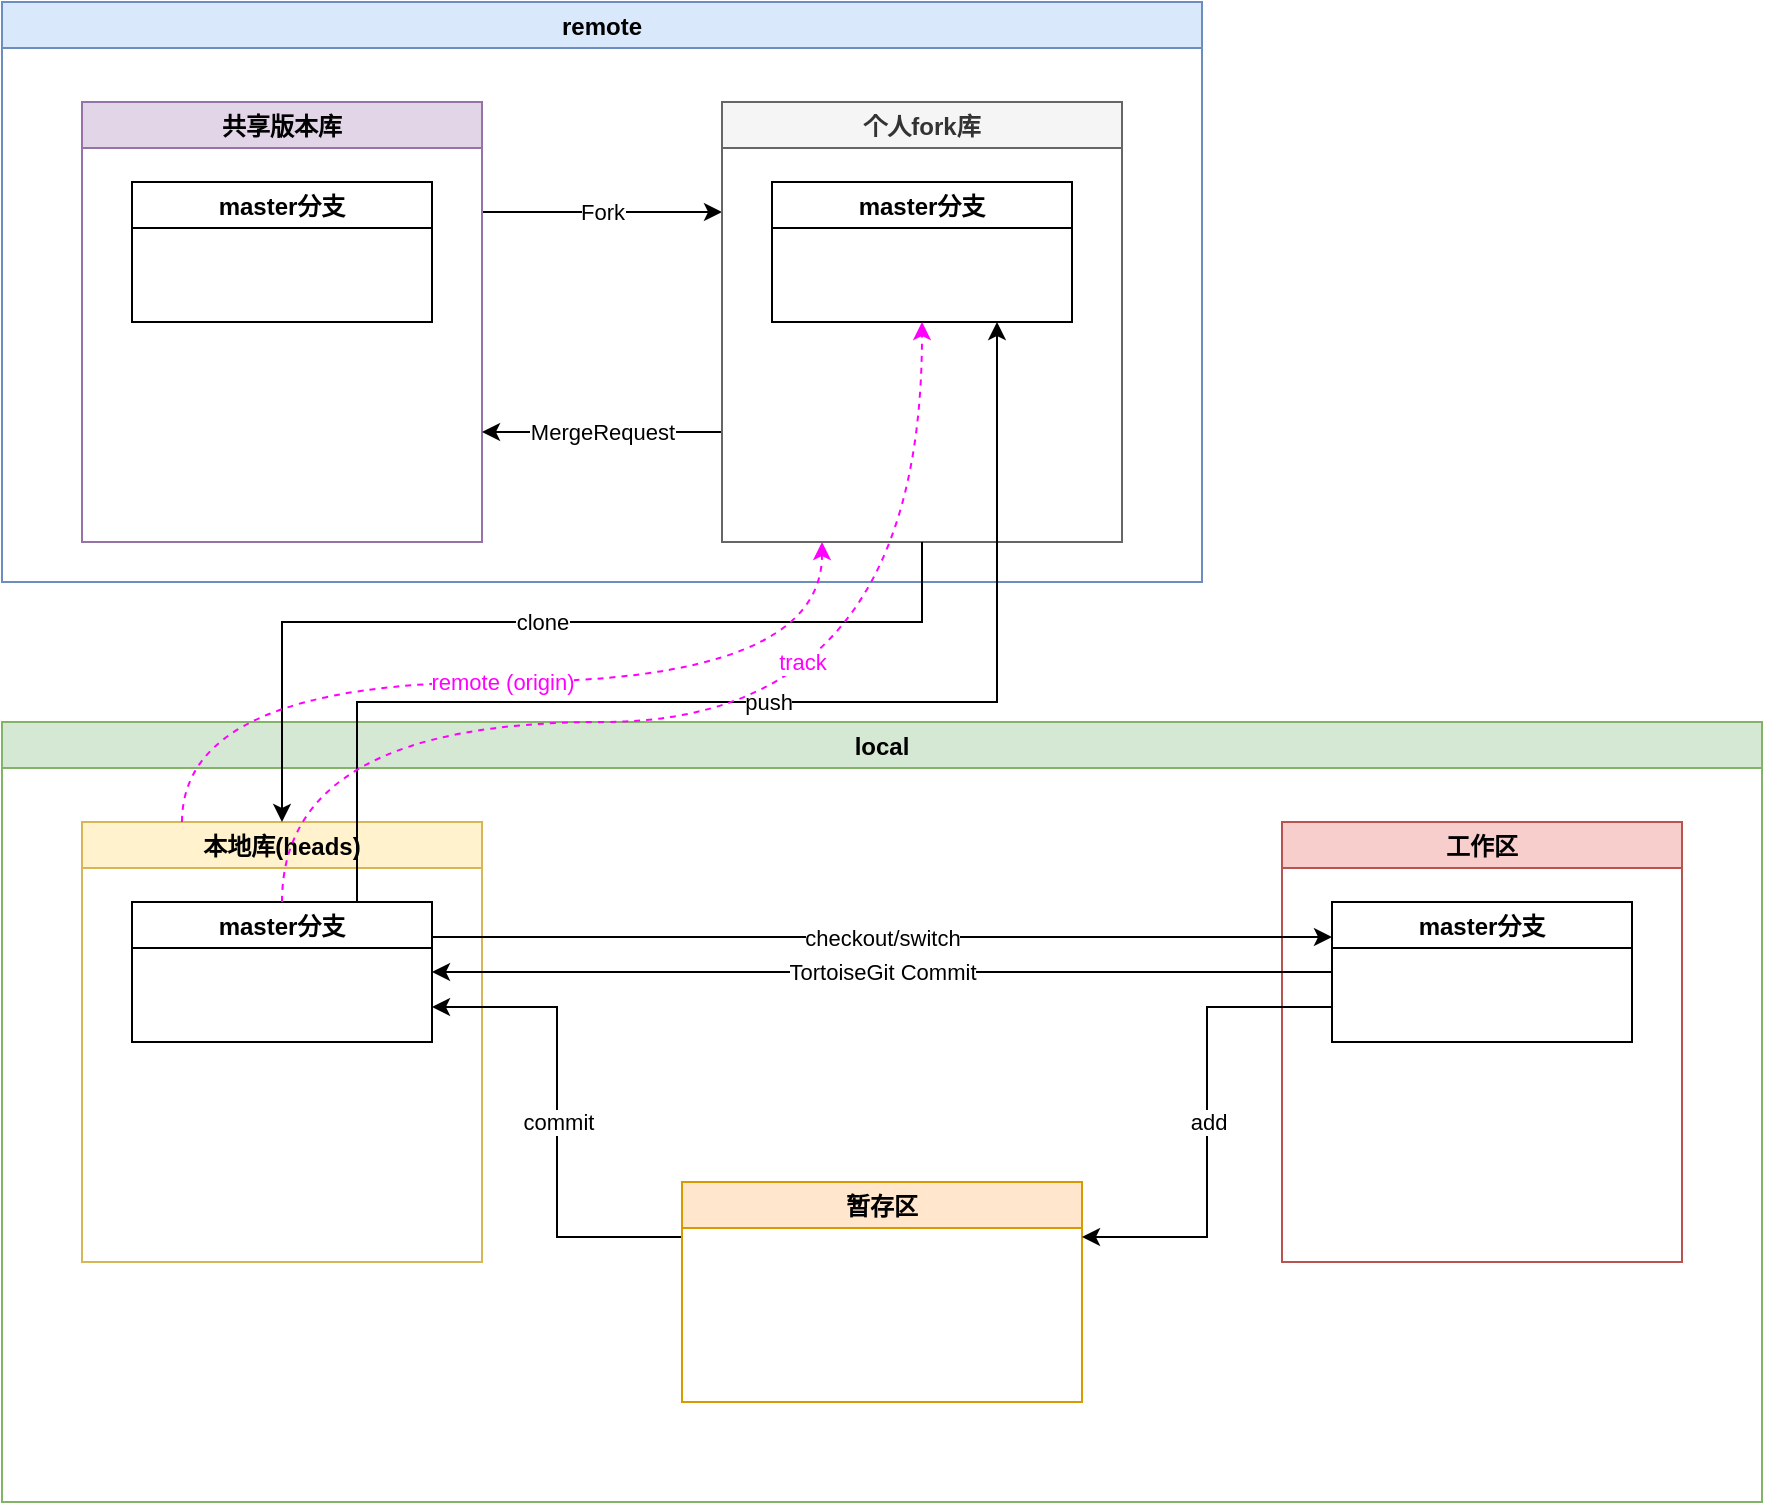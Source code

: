 <mxfile version="16.1.0" type="github" pages="2">
  <diagram id="NaEb7eJQa-QKAy5xCqQO" name="首次">
    <mxGraphModel dx="1422" dy="762" grid="1" gridSize="10" guides="1" tooltips="1" connect="1" arrows="1" fold="1" page="1" pageScale="1" pageWidth="1169" pageHeight="827" math="0" shadow="0">
      <root>
        <mxCell id="0" />
        <mxCell id="1" parent="0" />
        <mxCell id="h9Qk-xgom7_sQPxiCuEm-5" value="remote" style="swimlane;fillColor=#dae8fc;strokeColor=#6c8ebf;" vertex="1" parent="1">
          <mxGeometry x="80" y="40" width="600" height="290" as="geometry">
            <mxRectangle x="270" y="60" width="130" height="23" as="alternateBounds" />
          </mxGeometry>
        </mxCell>
        <mxCell id="h9Qk-xgom7_sQPxiCuEm-9" value="Fork" style="edgeStyle=orthogonalEdgeStyle;rounded=0;orthogonalLoop=1;jettySize=auto;html=1;exitX=1;exitY=0.25;exitDx=0;exitDy=0;entryX=0;entryY=0.25;entryDx=0;entryDy=0;" edge="1" parent="h9Qk-xgom7_sQPxiCuEm-5" source="h9Qk-xgom7_sQPxiCuEm-7" target="h9Qk-xgom7_sQPxiCuEm-8">
          <mxGeometry relative="1" as="geometry" />
        </mxCell>
        <mxCell id="h9Qk-xgom7_sQPxiCuEm-7" value="共享版本库" style="swimlane;fillColor=#e1d5e7;strokeColor=#9673a6;" vertex="1" parent="h9Qk-xgom7_sQPxiCuEm-5">
          <mxGeometry x="40" y="50" width="200" height="220" as="geometry" />
        </mxCell>
        <mxCell id="h9Qk-xgom7_sQPxiCuEm-12" value="master分支" style="swimlane;" vertex="1" parent="h9Qk-xgom7_sQPxiCuEm-7">
          <mxGeometry x="25" y="40" width="150" height="70" as="geometry" />
        </mxCell>
        <mxCell id="h9Qk-xgom7_sQPxiCuEm-10" value="MergeRequest" style="edgeStyle=orthogonalEdgeStyle;rounded=0;orthogonalLoop=1;jettySize=auto;html=1;exitX=0;exitY=0.75;exitDx=0;exitDy=0;entryX=1;entryY=0.75;entryDx=0;entryDy=0;" edge="1" parent="h9Qk-xgom7_sQPxiCuEm-5" source="h9Qk-xgom7_sQPxiCuEm-8" target="h9Qk-xgom7_sQPxiCuEm-7">
          <mxGeometry relative="1" as="geometry" />
        </mxCell>
        <mxCell id="h9Qk-xgom7_sQPxiCuEm-8" value="个人fork库" style="swimlane;fillColor=#f5f5f5;strokeColor=#666666;fontColor=#333333;" vertex="1" parent="h9Qk-xgom7_sQPxiCuEm-5">
          <mxGeometry x="360" y="50" width="200" height="220" as="geometry" />
        </mxCell>
        <mxCell id="h9Qk-xgom7_sQPxiCuEm-14" value="master分支" style="swimlane;" vertex="1" parent="h9Qk-xgom7_sQPxiCuEm-8">
          <mxGeometry x="25" y="40" width="150" height="70" as="geometry" />
        </mxCell>
        <mxCell id="h9Qk-xgom7_sQPxiCuEm-6" value="local" style="swimlane;fillColor=#d5e8d4;strokeColor=#82b366;" vertex="1" parent="1">
          <mxGeometry x="80" y="400" width="880" height="390" as="geometry">
            <mxRectangle x="270" y="60" width="130" height="23" as="alternateBounds" />
          </mxGeometry>
        </mxCell>
        <mxCell id="h9Qk-xgom7_sQPxiCuEm-15" value="本地库(heads)" style="swimlane;fillColor=#fff2cc;strokeColor=#d6b656;" vertex="1" parent="h9Qk-xgom7_sQPxiCuEm-6">
          <mxGeometry x="40" y="50" width="200" height="220" as="geometry" />
        </mxCell>
        <mxCell id="h9Qk-xgom7_sQPxiCuEm-16" value="master分支" style="swimlane;" vertex="1" parent="h9Qk-xgom7_sQPxiCuEm-15">
          <mxGeometry x="25" y="40" width="150" height="70" as="geometry" />
        </mxCell>
        <mxCell id="h9Qk-xgom7_sQPxiCuEm-17" value="工作区" style="swimlane;fillColor=#f8cecc;strokeColor=#b85450;" vertex="1" parent="h9Qk-xgom7_sQPxiCuEm-6">
          <mxGeometry x="640" y="50" width="200" height="220" as="geometry" />
        </mxCell>
        <mxCell id="h9Qk-xgom7_sQPxiCuEm-18" value="master分支" style="swimlane;" vertex="1" parent="h9Qk-xgom7_sQPxiCuEm-17">
          <mxGeometry x="25" y="40" width="150" height="70" as="geometry" />
        </mxCell>
        <mxCell id="h9Qk-xgom7_sQPxiCuEm-21" value="checkout/switch" style="edgeStyle=orthogonalEdgeStyle;rounded=0;orthogonalLoop=1;jettySize=auto;html=1;exitX=1;exitY=0.25;exitDx=0;exitDy=0;entryX=0;entryY=0.25;entryDx=0;entryDy=0;" edge="1" parent="h9Qk-xgom7_sQPxiCuEm-6" source="h9Qk-xgom7_sQPxiCuEm-16" target="h9Qk-xgom7_sQPxiCuEm-18">
          <mxGeometry relative="1" as="geometry" />
        </mxCell>
        <mxCell id="h9Qk-xgom7_sQPxiCuEm-27" value="commit" style="edgeStyle=orthogonalEdgeStyle;rounded=0;orthogonalLoop=1;jettySize=auto;html=1;exitX=0;exitY=0.25;exitDx=0;exitDy=0;entryX=1;entryY=0.75;entryDx=0;entryDy=0;" edge="1" parent="h9Qk-xgom7_sQPxiCuEm-6" source="h9Qk-xgom7_sQPxiCuEm-24" target="h9Qk-xgom7_sQPxiCuEm-16">
          <mxGeometry relative="1" as="geometry" />
        </mxCell>
        <mxCell id="h9Qk-xgom7_sQPxiCuEm-24" value="暂存区" style="swimlane;fillColor=#ffe6cc;strokeColor=#d79b00;" vertex="1" parent="h9Qk-xgom7_sQPxiCuEm-6">
          <mxGeometry x="340" y="230" width="200" height="110" as="geometry" />
        </mxCell>
        <mxCell id="h9Qk-xgom7_sQPxiCuEm-26" value="add" style="edgeStyle=orthogonalEdgeStyle;rounded=0;orthogonalLoop=1;jettySize=auto;html=1;exitX=0;exitY=0.75;exitDx=0;exitDy=0;entryX=1;entryY=0.25;entryDx=0;entryDy=0;" edge="1" parent="h9Qk-xgom7_sQPxiCuEm-6" source="h9Qk-xgom7_sQPxiCuEm-18" target="h9Qk-xgom7_sQPxiCuEm-24">
          <mxGeometry relative="1" as="geometry" />
        </mxCell>
        <mxCell id="h9Qk-xgom7_sQPxiCuEm-28" value="TortoiseGit Commit" style="edgeStyle=orthogonalEdgeStyle;rounded=0;orthogonalLoop=1;jettySize=auto;html=1;exitX=0;exitY=0.5;exitDx=0;exitDy=0;entryX=1;entryY=0.5;entryDx=0;entryDy=0;" edge="1" parent="h9Qk-xgom7_sQPxiCuEm-6" source="h9Qk-xgom7_sQPxiCuEm-18" target="h9Qk-xgom7_sQPxiCuEm-16">
          <mxGeometry relative="1" as="geometry" />
        </mxCell>
        <mxCell id="h9Qk-xgom7_sQPxiCuEm-19" value="clone" style="edgeStyle=orthogonalEdgeStyle;rounded=0;orthogonalLoop=1;jettySize=auto;html=1;exitX=0.5;exitY=1;exitDx=0;exitDy=0;entryX=0.5;entryY=0;entryDx=0;entryDy=0;" edge="1" parent="1" source="h9Qk-xgom7_sQPxiCuEm-8" target="h9Qk-xgom7_sQPxiCuEm-15">
          <mxGeometry relative="1" as="geometry">
            <Array as="points">
              <mxPoint x="540" y="350" />
              <mxPoint x="220" y="350" />
            </Array>
          </mxGeometry>
        </mxCell>
        <mxCell id="h9Qk-xgom7_sQPxiCuEm-29" value="push" style="edgeStyle=orthogonalEdgeStyle;rounded=0;orthogonalLoop=1;jettySize=auto;html=1;exitX=0.75;exitY=0;exitDx=0;exitDy=0;entryX=0.75;entryY=1;entryDx=0;entryDy=0;" edge="1" parent="1" source="h9Qk-xgom7_sQPxiCuEm-16" target="h9Qk-xgom7_sQPxiCuEm-14">
          <mxGeometry relative="1" as="geometry">
            <Array as="points">
              <mxPoint x="258" y="390" />
              <mxPoint x="578" y="390" />
            </Array>
          </mxGeometry>
        </mxCell>
        <mxCell id="h9Qk-xgom7_sQPxiCuEm-30" value="track" style="edgeStyle=orthogonalEdgeStyle;rounded=0;orthogonalLoop=1;jettySize=auto;html=1;exitX=0.5;exitY=0;exitDx=0;exitDy=0;entryX=0.5;entryY=1;entryDx=0;entryDy=0;curved=1;dashed=1;strokeColor=#FF00FF;fontColor=#FF00FF;" edge="1" parent="1" source="h9Qk-xgom7_sQPxiCuEm-16" target="h9Qk-xgom7_sQPxiCuEm-14">
          <mxGeometry x="0.147" y="30" relative="1" as="geometry">
            <Array as="points">
              <mxPoint x="220" y="400" />
              <mxPoint x="540" y="400" />
            </Array>
            <mxPoint as="offset" />
          </mxGeometry>
        </mxCell>
        <mxCell id="h9Qk-xgom7_sQPxiCuEm-31" value="remote (origin)" style="edgeStyle=orthogonalEdgeStyle;curved=1;rounded=0;orthogonalLoop=1;jettySize=auto;html=1;exitX=0.25;exitY=0;exitDx=0;exitDy=0;entryX=0.25;entryY=1;entryDx=0;entryDy=0;dashed=1;fontColor=#FF00FF;strokeColor=#FF00FF;" edge="1" parent="1" source="h9Qk-xgom7_sQPxiCuEm-15" target="h9Qk-xgom7_sQPxiCuEm-8">
          <mxGeometry relative="1" as="geometry" />
        </mxCell>
      </root>
    </mxGraphModel>
  </diagram>
  <diagram name="新分支" id="uB-Lo-8_-Z2_jmCCCBVj">
    <mxGraphModel dx="1422" dy="762" grid="1" gridSize="10" guides="1" tooltips="1" connect="1" arrows="1" fold="1" page="1" pageScale="1" pageWidth="1169" pageHeight="827" math="0" shadow="0">
      <root>
        <mxCell id="KLbJzO7eqRqIIOu66Gwn-0" />
        <mxCell id="KLbJzO7eqRqIIOu66Gwn-1" parent="KLbJzO7eqRqIIOu66Gwn-0" />
        <mxCell id="KLbJzO7eqRqIIOu66Gwn-2" value="remote" style="swimlane;fillColor=#dae8fc;strokeColor=#6c8ebf;" vertex="1" parent="KLbJzO7eqRqIIOu66Gwn-1">
          <mxGeometry x="80" y="40" width="600" height="290" as="geometry">
            <mxRectangle x="270" y="60" width="130" height="23" as="alternateBounds" />
          </mxGeometry>
        </mxCell>
        <mxCell id="KLbJzO7eqRqIIOu66Gwn-3" value="Fork" style="edgeStyle=orthogonalEdgeStyle;rounded=0;orthogonalLoop=1;jettySize=auto;html=1;exitX=1;exitY=0.25;exitDx=0;exitDy=0;entryX=0;entryY=0.25;entryDx=0;entryDy=0;" edge="1" parent="KLbJzO7eqRqIIOu66Gwn-2" source="KLbJzO7eqRqIIOu66Gwn-4" target="KLbJzO7eqRqIIOu66Gwn-8">
          <mxGeometry relative="1" as="geometry" />
        </mxCell>
        <mxCell id="KLbJzO7eqRqIIOu66Gwn-4" value="共享版本库" style="swimlane;fillColor=#e1d5e7;strokeColor=#9673a6;" vertex="1" parent="KLbJzO7eqRqIIOu66Gwn-2">
          <mxGeometry x="40" y="50" width="200" height="220" as="geometry" />
        </mxCell>
        <mxCell id="KLbJzO7eqRqIIOu66Gwn-5" value="master分支" style="swimlane;" vertex="1" parent="KLbJzO7eqRqIIOu66Gwn-4">
          <mxGeometry x="25" y="40" width="150" height="70" as="geometry" />
        </mxCell>
        <mxCell id="KLbJzO7eqRqIIOu66Gwn-6" value="release分支" style="swimlane;" vertex="1" parent="KLbJzO7eqRqIIOu66Gwn-4">
          <mxGeometry x="25" y="130" width="150" height="70" as="geometry" />
        </mxCell>
        <mxCell id="KLbJzO7eqRqIIOu66Gwn-7" value="MergeRequest" style="edgeStyle=orthogonalEdgeStyle;rounded=0;orthogonalLoop=1;jettySize=auto;html=1;exitX=0;exitY=0.75;exitDx=0;exitDy=0;entryX=1;entryY=0.75;entryDx=0;entryDy=0;" edge="1" parent="KLbJzO7eqRqIIOu66Gwn-2" source="KLbJzO7eqRqIIOu66Gwn-8" target="KLbJzO7eqRqIIOu66Gwn-4">
          <mxGeometry relative="1" as="geometry" />
        </mxCell>
        <mxCell id="KLbJzO7eqRqIIOu66Gwn-8" value="个人fork库" style="swimlane;fillColor=#f5f5f5;strokeColor=#666666;fontColor=#333333;" vertex="1" parent="KLbJzO7eqRqIIOu66Gwn-2">
          <mxGeometry x="360" y="50" width="200" height="220" as="geometry" />
        </mxCell>
        <mxCell id="KLbJzO7eqRqIIOu66Gwn-9" value="master分支" style="swimlane;" vertex="1" parent="KLbJzO7eqRqIIOu66Gwn-8">
          <mxGeometry x="25" y="40" width="150" height="70" as="geometry" />
        </mxCell>
        <mxCell id="KLbJzO7eqRqIIOu66Gwn-10" value="local" style="swimlane;fillColor=#d5e8d4;strokeColor=#82b366;" vertex="1" parent="KLbJzO7eqRqIIOu66Gwn-1">
          <mxGeometry x="80" y="400" width="880" height="390" as="geometry">
            <mxRectangle x="270" y="60" width="130" height="23" as="alternateBounds" />
          </mxGeometry>
        </mxCell>
        <mxCell id="KLbJzO7eqRqIIOu66Gwn-11" value="本地库(heads)" style="swimlane;fillColor=#fff2cc;strokeColor=#d6b656;" vertex="1" parent="KLbJzO7eqRqIIOu66Gwn-10">
          <mxGeometry x="40" y="50" width="200" height="220" as="geometry" />
        </mxCell>
        <mxCell id="KLbJzO7eqRqIIOu66Gwn-12" value="master分支" style="swimlane;" vertex="1" parent="KLbJzO7eqRqIIOu66Gwn-11">
          <mxGeometry x="25" y="40" width="150" height="70" as="geometry" />
        </mxCell>
        <mxCell id="KLbJzO7eqRqIIOu66Gwn-13" value="工作区" style="swimlane;fillColor=#f8cecc;strokeColor=#b85450;" vertex="1" parent="KLbJzO7eqRqIIOu66Gwn-10">
          <mxGeometry x="640" y="50" width="200" height="220" as="geometry" />
        </mxCell>
        <mxCell id="KLbJzO7eqRqIIOu66Gwn-14" value="master分支" style="swimlane;" vertex="1" parent="KLbJzO7eqRqIIOu66Gwn-13">
          <mxGeometry x="25" y="40" width="150" height="70" as="geometry" />
        </mxCell>
        <mxCell id="KLbJzO7eqRqIIOu66Gwn-15" value="checkout/switch" style="edgeStyle=orthogonalEdgeStyle;rounded=0;orthogonalLoop=1;jettySize=auto;html=1;exitX=1;exitY=0.25;exitDx=0;exitDy=0;entryX=0;entryY=0.25;entryDx=0;entryDy=0;" edge="1" parent="KLbJzO7eqRqIIOu66Gwn-10" source="KLbJzO7eqRqIIOu66Gwn-12" target="KLbJzO7eqRqIIOu66Gwn-14">
          <mxGeometry relative="1" as="geometry" />
        </mxCell>
        <mxCell id="KLbJzO7eqRqIIOu66Gwn-16" value="commit" style="edgeStyle=orthogonalEdgeStyle;rounded=0;orthogonalLoop=1;jettySize=auto;html=1;exitX=0;exitY=0.25;exitDx=0;exitDy=0;entryX=1;entryY=0.75;entryDx=0;entryDy=0;" edge="1" parent="KLbJzO7eqRqIIOu66Gwn-10" source="KLbJzO7eqRqIIOu66Gwn-17" target="KLbJzO7eqRqIIOu66Gwn-12">
          <mxGeometry relative="1" as="geometry" />
        </mxCell>
        <mxCell id="KLbJzO7eqRqIIOu66Gwn-17" value="暂存区" style="swimlane;fillColor=#ffe6cc;strokeColor=#d79b00;" vertex="1" parent="KLbJzO7eqRqIIOu66Gwn-10">
          <mxGeometry x="340" y="230" width="200" height="110" as="geometry" />
        </mxCell>
        <mxCell id="KLbJzO7eqRqIIOu66Gwn-18" value="add" style="edgeStyle=orthogonalEdgeStyle;rounded=0;orthogonalLoop=1;jettySize=auto;html=1;exitX=0;exitY=0.75;exitDx=0;exitDy=0;entryX=1;entryY=0.25;entryDx=0;entryDy=0;" edge="1" parent="KLbJzO7eqRqIIOu66Gwn-10" source="KLbJzO7eqRqIIOu66Gwn-14" target="KLbJzO7eqRqIIOu66Gwn-17">
          <mxGeometry relative="1" as="geometry" />
        </mxCell>
        <mxCell id="KLbJzO7eqRqIIOu66Gwn-19" value="TortoiseGit Commit" style="edgeStyle=orthogonalEdgeStyle;rounded=0;orthogonalLoop=1;jettySize=auto;html=1;exitX=0;exitY=0.5;exitDx=0;exitDy=0;entryX=1;entryY=0.5;entryDx=0;entryDy=0;" edge="1" parent="KLbJzO7eqRqIIOu66Gwn-10" source="KLbJzO7eqRqIIOu66Gwn-14" target="KLbJzO7eqRqIIOu66Gwn-12">
          <mxGeometry relative="1" as="geometry" />
        </mxCell>
        <mxCell id="KLbJzO7eqRqIIOu66Gwn-20" value="clone" style="edgeStyle=orthogonalEdgeStyle;rounded=0;orthogonalLoop=1;jettySize=auto;html=1;exitX=0.5;exitY=1;exitDx=0;exitDy=0;entryX=0.5;entryY=0;entryDx=0;entryDy=0;" edge="1" parent="KLbJzO7eqRqIIOu66Gwn-1" source="KLbJzO7eqRqIIOu66Gwn-8" target="KLbJzO7eqRqIIOu66Gwn-11">
          <mxGeometry relative="1" as="geometry">
            <Array as="points">
              <mxPoint x="540" y="350" />
              <mxPoint x="220" y="350" />
            </Array>
          </mxGeometry>
        </mxCell>
        <mxCell id="KLbJzO7eqRqIIOu66Gwn-21" value="push" style="edgeStyle=orthogonalEdgeStyle;rounded=0;orthogonalLoop=1;jettySize=auto;html=1;exitX=0.75;exitY=0;exitDx=0;exitDy=0;entryX=0.75;entryY=1;entryDx=0;entryDy=0;" edge="1" parent="KLbJzO7eqRqIIOu66Gwn-1" source="KLbJzO7eqRqIIOu66Gwn-12" target="KLbJzO7eqRqIIOu66Gwn-9">
          <mxGeometry relative="1" as="geometry">
            <Array as="points">
              <mxPoint x="258" y="390" />
              <mxPoint x="578" y="390" />
            </Array>
          </mxGeometry>
        </mxCell>
        <mxCell id="KLbJzO7eqRqIIOu66Gwn-22" value="track" style="edgeStyle=orthogonalEdgeStyle;rounded=0;orthogonalLoop=1;jettySize=auto;html=1;exitX=0.5;exitY=0;exitDx=0;exitDy=0;entryX=0.5;entryY=1;entryDx=0;entryDy=0;curved=1;dashed=1;strokeColor=#FF00FF;fontColor=#FF00FF;" edge="1" parent="KLbJzO7eqRqIIOu66Gwn-1" source="KLbJzO7eqRqIIOu66Gwn-12" target="KLbJzO7eqRqIIOu66Gwn-9">
          <mxGeometry x="0.147" y="30" relative="1" as="geometry">
            <Array as="points">
              <mxPoint x="220" y="400" />
              <mxPoint x="540" y="400" />
            </Array>
            <mxPoint as="offset" />
          </mxGeometry>
        </mxCell>
        <mxCell id="KLbJzO7eqRqIIOu66Gwn-23" value="remote (origin)" style="edgeStyle=orthogonalEdgeStyle;curved=1;rounded=0;orthogonalLoop=1;jettySize=auto;html=1;exitX=0.25;exitY=0;exitDx=0;exitDy=0;entryX=0.25;entryY=1;entryDx=0;entryDy=0;dashed=1;fontColor=#FF00FF;strokeColor=#FF00FF;" edge="1" parent="KLbJzO7eqRqIIOu66Gwn-1" source="KLbJzO7eqRqIIOu66Gwn-11" target="KLbJzO7eqRqIIOu66Gwn-8">
          <mxGeometry relative="1" as="geometry" />
        </mxCell>
      </root>
    </mxGraphModel>
  </diagram>
</mxfile>
